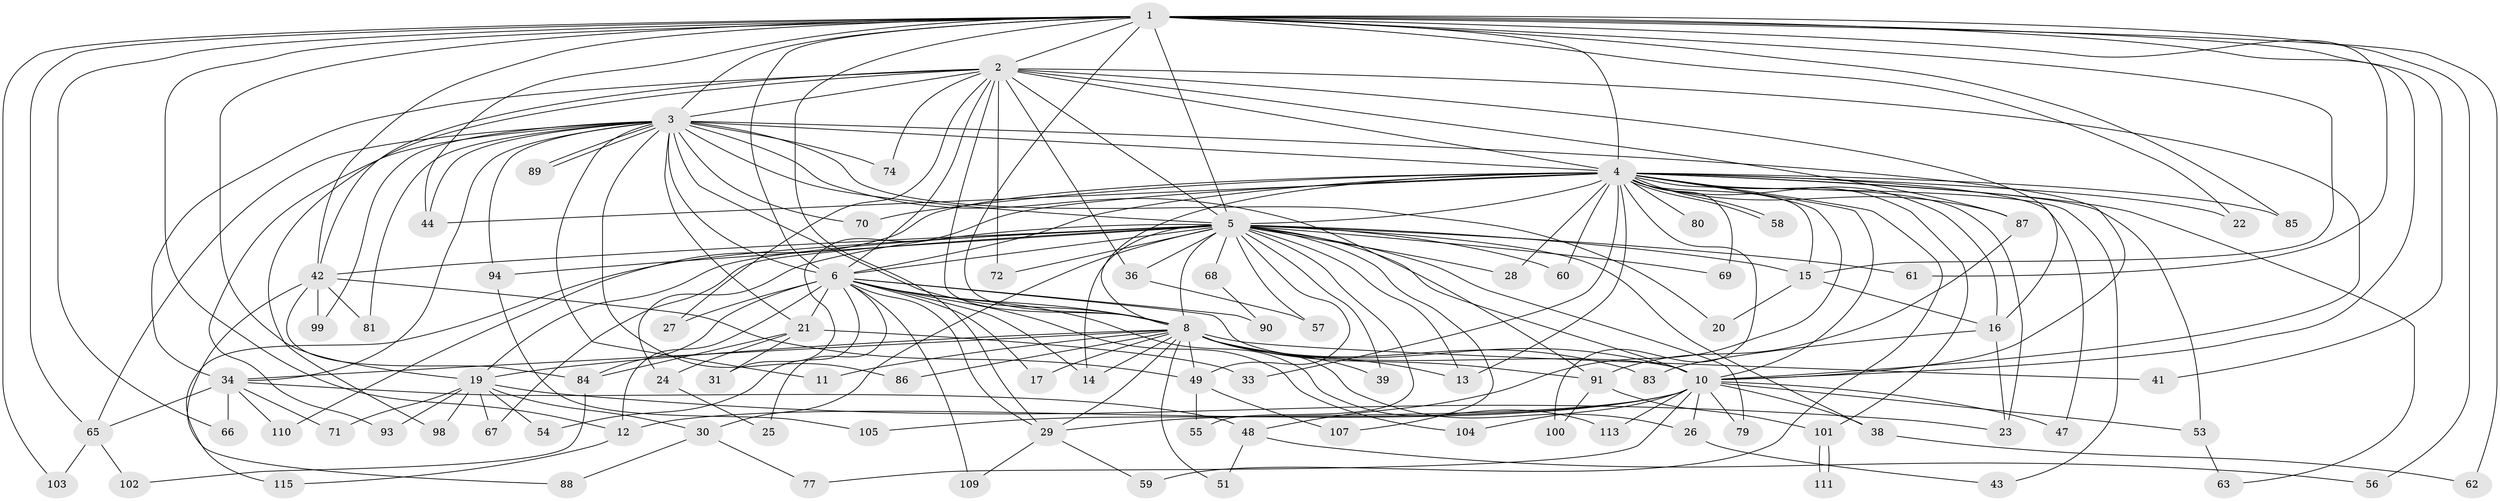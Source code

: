 // Generated by graph-tools (version 1.1) at 2025/51/02/27/25 19:51:52]
// undirected, 90 vertices, 206 edges
graph export_dot {
graph [start="1"]
  node [color=gray90,style=filled];
  1 [super="+37"];
  2 [super="+18"];
  3 [super="+73"];
  4 [super="+9"];
  5 [super="+7"];
  6 [super="+75"];
  8 [super="+96"];
  10 [super="+78"];
  11;
  12 [super="+97"];
  13 [super="+114"];
  14 [super="+45"];
  15 [super="+64"];
  16 [super="+35"];
  17;
  19 [super="+32"];
  20;
  21;
  22;
  23 [super="+95"];
  24 [super="+40"];
  25;
  26;
  27;
  28 [super="+76"];
  29 [super="+106"];
  30;
  31;
  33;
  34 [super="+112"];
  36;
  38;
  39;
  41;
  42 [super="+46"];
  43;
  44 [super="+116"];
  47;
  48 [super="+50"];
  49 [super="+52"];
  51;
  53;
  54;
  55;
  56;
  57;
  58;
  59;
  60;
  61;
  62;
  63;
  65 [super="+82"];
  66;
  67;
  68;
  69;
  70;
  71;
  72;
  74;
  77;
  79;
  80;
  81;
  83;
  84 [super="+92"];
  85;
  86;
  87;
  88;
  89;
  90;
  91 [super="+108"];
  93;
  94;
  98;
  99;
  100;
  101;
  102;
  103;
  104;
  105;
  107;
  109;
  110;
  111;
  113;
  115;
  1 -- 2;
  1 -- 3;
  1 -- 4 [weight=2];
  1 -- 5 [weight=2];
  1 -- 6;
  1 -- 8;
  1 -- 10;
  1 -- 15;
  1 -- 19;
  1 -- 22;
  1 -- 29;
  1 -- 41;
  1 -- 42;
  1 -- 44;
  1 -- 56;
  1 -- 61;
  1 -- 62;
  1 -- 65;
  1 -- 66;
  1 -- 85;
  1 -- 12 [weight=2];
  1 -- 103;
  2 -- 3 [weight=2];
  2 -- 4 [weight=2];
  2 -- 5 [weight=2];
  2 -- 6;
  2 -- 8 [weight=2];
  2 -- 10;
  2 -- 16;
  2 -- 27;
  2 -- 36;
  2 -- 42;
  2 -- 72;
  2 -- 74;
  2 -- 87;
  2 -- 34;
  2 -- 98;
  3 -- 4 [weight=2];
  3 -- 5 [weight=2];
  3 -- 6;
  3 -- 8;
  3 -- 10;
  3 -- 11;
  3 -- 20;
  3 -- 21;
  3 -- 34;
  3 -- 65;
  3 -- 70;
  3 -- 74;
  3 -- 81;
  3 -- 89;
  3 -- 89;
  3 -- 93;
  3 -- 94;
  3 -- 99;
  3 -- 86;
  3 -- 91;
  3 -- 44;
  4 -- 5 [weight=4];
  4 -- 6 [weight=2];
  4 -- 8 [weight=2];
  4 -- 10 [weight=2];
  4 -- 15;
  4 -- 22;
  4 -- 23 [weight=2];
  4 -- 28 [weight=2];
  4 -- 31;
  4 -- 33;
  4 -- 44;
  4 -- 48;
  4 -- 58;
  4 -- 58;
  4 -- 60;
  4 -- 70;
  4 -- 80 [weight=2];
  4 -- 85;
  4 -- 87;
  4 -- 100;
  4 -- 110;
  4 -- 69;
  4 -- 16;
  4 -- 101;
  4 -- 43;
  4 -- 47;
  4 -- 53;
  4 -- 59;
  4 -- 63;
  4 -- 13;
  5 -- 6 [weight=2];
  5 -- 8 [weight=2];
  5 -- 10 [weight=2];
  5 -- 39;
  5 -- 55;
  5 -- 57;
  5 -- 68 [weight=2];
  5 -- 107;
  5 -- 115;
  5 -- 67;
  5 -- 69;
  5 -- 13;
  5 -- 14;
  5 -- 72;
  5 -- 79;
  5 -- 19;
  5 -- 24 [weight=2];
  5 -- 28;
  5 -- 30;
  5 -- 94;
  5 -- 36;
  5 -- 38;
  5 -- 49;
  5 -- 60;
  5 -- 61;
  5 -- 42;
  5 -- 15;
  6 -- 8;
  6 -- 10;
  6 -- 12;
  6 -- 17;
  6 -- 21;
  6 -- 25;
  6 -- 27;
  6 -- 54;
  6 -- 90;
  6 -- 104;
  6 -- 113;
  6 -- 109;
  6 -- 84;
  6 -- 29;
  6 -- 14;
  8 -- 10;
  8 -- 11;
  8 -- 13;
  8 -- 14;
  8 -- 17;
  8 -- 26;
  8 -- 29;
  8 -- 39;
  8 -- 41;
  8 -- 51;
  8 -- 83;
  8 -- 86;
  8 -- 91;
  8 -- 49;
  8 -- 19;
  8 -- 34;
  10 -- 12;
  10 -- 26;
  10 -- 38;
  10 -- 47;
  10 -- 53;
  10 -- 77;
  10 -- 79;
  10 -- 104;
  10 -- 105;
  10 -- 113;
  10 -- 29;
  12 -- 115;
  15 -- 20;
  15 -- 16;
  16 -- 23;
  16 -- 83;
  19 -- 30;
  19 -- 54;
  19 -- 67;
  19 -- 93;
  19 -- 98;
  19 -- 71;
  19 -- 23;
  21 -- 24;
  21 -- 31;
  21 -- 33;
  21 -- 84;
  24 -- 25;
  26 -- 43;
  29 -- 59;
  29 -- 109;
  30 -- 77;
  30 -- 88;
  34 -- 48 [weight=2];
  34 -- 66;
  34 -- 71;
  34 -- 110;
  34 -- 65;
  36 -- 57;
  38 -- 62;
  42 -- 49;
  42 -- 88;
  42 -- 99;
  42 -- 81;
  42 -- 84;
  48 -- 51;
  48 -- 56;
  49 -- 107;
  49 -- 55;
  53 -- 63;
  65 -- 102;
  65 -- 103;
  68 -- 90;
  84 -- 102;
  87 -- 91;
  91 -- 100;
  91 -- 101;
  94 -- 105;
  101 -- 111;
  101 -- 111;
}
